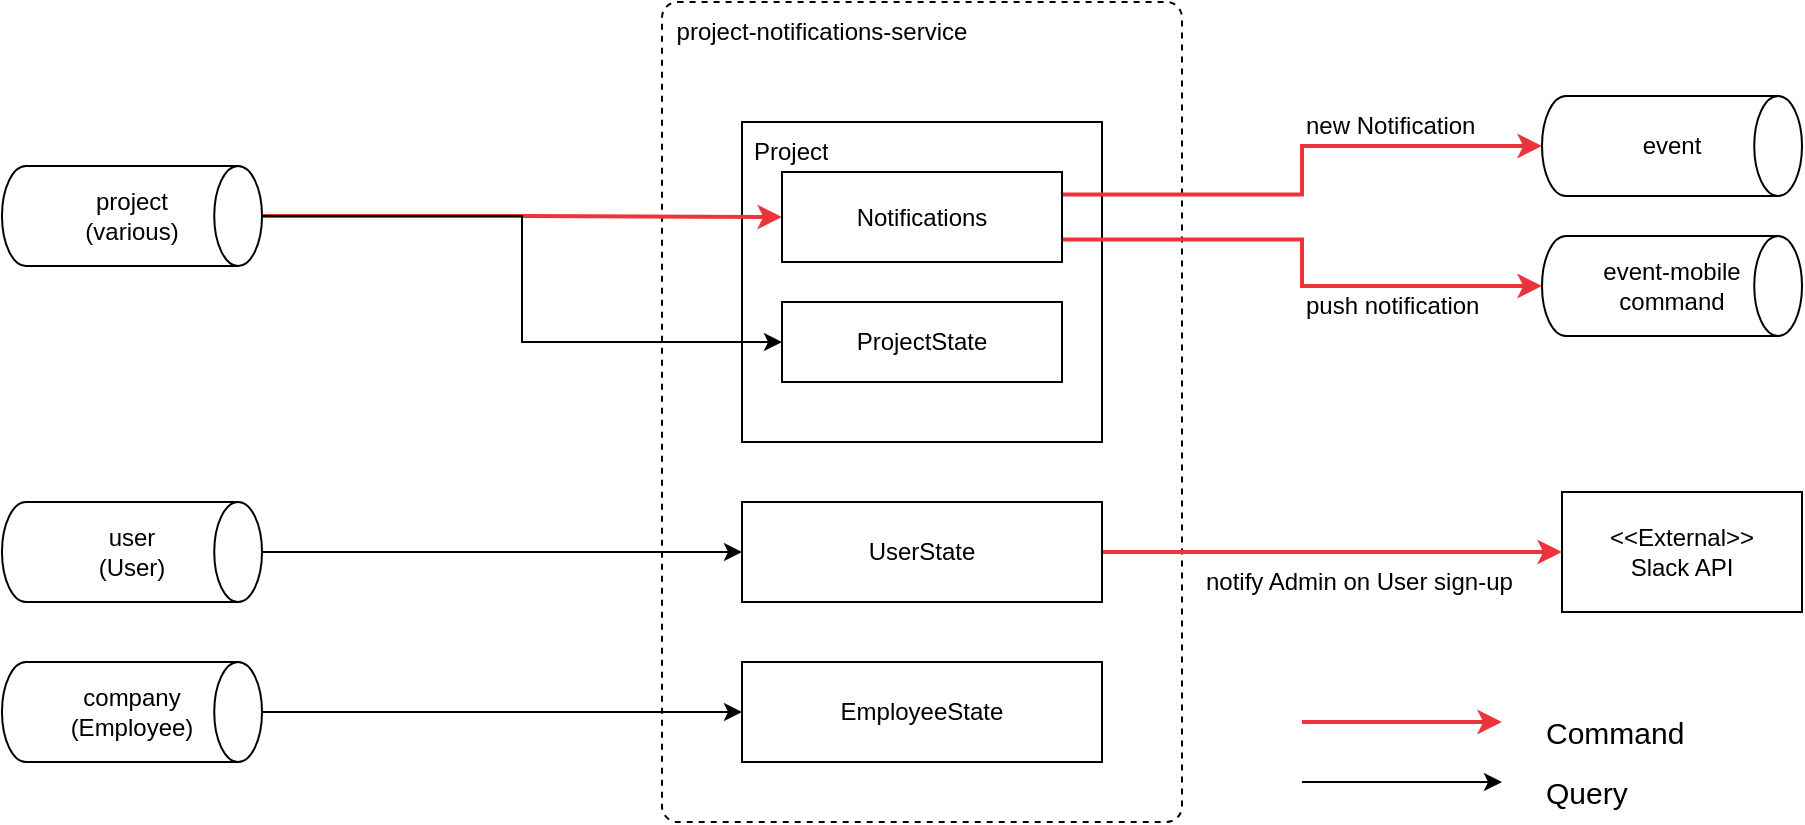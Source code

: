 <mxfile version="21.6.2" type="device">
  <diagram id="UPw__8rDb3Ic0QQtVixC" name="Page-1">
    <mxGraphModel dx="1647" dy="930" grid="1" gridSize="10" guides="1" tooltips="1" connect="1" arrows="1" fold="1" page="1" pageScale="1" pageWidth="850" pageHeight="1100" math="0" shadow="0">
      <root>
        <mxCell id="0" />
        <mxCell id="1" parent="0" />
        <mxCell id="XeY2YQRqrP0rmwsMtUYX-1" value="" style="rounded=1;whiteSpace=wrap;html=1;arcSize=3;dashed=1;" parent="1" vertex="1">
          <mxGeometry x="440" y="200" width="260" height="410" as="geometry" />
        </mxCell>
        <mxCell id="XeY2YQRqrP0rmwsMtUYX-2" value="" style="rounded=0;whiteSpace=wrap;html=1;strokeWidth=1;" parent="1" vertex="1">
          <mxGeometry x="480" y="260" width="180" height="160" as="geometry" />
        </mxCell>
        <mxCell id="XeY2YQRqrP0rmwsMtUYX-4" value="project-notifications-service" style="text;html=1;strokeColor=none;fillColor=none;align=center;verticalAlign=middle;whiteSpace=wrap;rounded=0;" parent="1" vertex="1">
          <mxGeometry x="440" y="200" width="160" height="30" as="geometry" />
        </mxCell>
        <mxCell id="XeY2YQRqrP0rmwsMtUYX-8" value="event" style="strokeWidth=1;html=1;shape=mxgraph.flowchart.direct_data;whiteSpace=wrap;" parent="1" vertex="1">
          <mxGeometry x="880" y="247" width="130" height="50" as="geometry" />
        </mxCell>
        <mxCell id="XeY2YQRqrP0rmwsMtUYX-55" style="edgeStyle=orthogonalEdgeStyle;rounded=0;orthogonalLoop=1;jettySize=auto;html=1;entryX=0;entryY=0.5;entryDx=0;entryDy=0;strokeColor=#ed333b;strokeWidth=2;fontSize=15;" parent="1" source="XeY2YQRqrP0rmwsMtUYX-10" target="XeY2YQRqrP0rmwsMtUYX-15" edge="1">
          <mxGeometry relative="1" as="geometry" />
        </mxCell>
        <mxCell id="XeY2YQRqrP0rmwsMtUYX-10" value="&lt;div&gt;project&lt;/div&gt;&lt;div&gt;(various)&lt;br&gt;&lt;/div&gt;" style="strokeWidth=1;html=1;shape=mxgraph.flowchart.direct_data;whiteSpace=wrap;" parent="1" vertex="1">
          <mxGeometry x="110" y="282" width="130" height="50" as="geometry" />
        </mxCell>
        <mxCell id="XeY2YQRqrP0rmwsMtUYX-12" value="Project" style="text;strokeColor=none;fillColor=none;align=left;verticalAlign=middle;spacingLeft=4;spacingRight=4;overflow=hidden;points=[[0,0.5],[1,0.5]];portConstraint=eastwest;rotatable=0;whiteSpace=wrap;html=1;strokeWidth=2;" parent="1" vertex="1">
          <mxGeometry x="480" y="260" width="85" height="30" as="geometry" />
        </mxCell>
        <mxCell id="XeY2YQRqrP0rmwsMtUYX-23" style="edgeStyle=orthogonalEdgeStyle;rounded=0;orthogonalLoop=1;jettySize=auto;html=1;entryX=0;entryY=0.5;entryDx=0;entryDy=0;entryPerimeter=0;fontSize=20;exitX=1;exitY=0.25;exitDx=0;exitDy=0;strokeColor=#ed333b;strokeWidth=2;" parent="1" source="XeY2YQRqrP0rmwsMtUYX-15" target="XeY2YQRqrP0rmwsMtUYX-8" edge="1">
          <mxGeometry relative="1" as="geometry">
            <mxPoint x="640" y="305" as="sourcePoint" />
          </mxGeometry>
        </mxCell>
        <mxCell id="PwNMmbPtDXsZHilvekVR-4" style="edgeStyle=orthogonalEdgeStyle;rounded=0;orthogonalLoop=1;jettySize=auto;html=1;exitX=1;exitY=0.75;exitDx=0;exitDy=0;entryX=0;entryY=0.5;entryDx=0;entryDy=0;entryPerimeter=0;strokeColor=#ed333b;strokeWidth=2;" parent="1" source="XeY2YQRqrP0rmwsMtUYX-15" target="PwNMmbPtDXsZHilvekVR-3" edge="1">
          <mxGeometry relative="1" as="geometry" />
        </mxCell>
        <mxCell id="XeY2YQRqrP0rmwsMtUYX-15" value="Notifications" style="rounded=0;whiteSpace=wrap;html=1;strokeWidth=1;" parent="1" vertex="1">
          <mxGeometry x="500" y="285" width="140" height="45" as="geometry" />
        </mxCell>
        <mxCell id="1sXCX0SKia1eX1p2T-AG-2" style="edgeStyle=orthogonalEdgeStyle;rounded=0;orthogonalLoop=1;jettySize=auto;html=1;entryX=0;entryY=0.5;entryDx=0;entryDy=0;strokeWidth=2;strokeColor=#ed333b;" edge="1" parent="1" source="XeY2YQRqrP0rmwsMtUYX-16" target="1sXCX0SKia1eX1p2T-AG-1">
          <mxGeometry relative="1" as="geometry" />
        </mxCell>
        <mxCell id="XeY2YQRqrP0rmwsMtUYX-16" value="UserState" style="rounded=0;whiteSpace=wrap;html=1;strokeWidth=1;" parent="1" vertex="1">
          <mxGeometry x="480" y="450" width="180" height="50" as="geometry" />
        </mxCell>
        <mxCell id="XeY2YQRqrP0rmwsMtUYX-17" value="EmployeeState" style="rounded=0;whiteSpace=wrap;html=1;strokeWidth=1;" parent="1" vertex="1">
          <mxGeometry x="480" y="530" width="180" height="50" as="geometry" />
        </mxCell>
        <mxCell id="XeY2YQRqrP0rmwsMtUYX-28" value="ProjectState" style="rounded=0;whiteSpace=wrap;html=1;strokeWidth=1;" parent="1" vertex="1">
          <mxGeometry x="500" y="350" width="140" height="40" as="geometry" />
        </mxCell>
        <mxCell id="XeY2YQRqrP0rmwsMtUYX-34" style="edgeStyle=orthogonalEdgeStyle;rounded=0;orthogonalLoop=1;jettySize=auto;html=1;fontSize=20;" parent="1" source="XeY2YQRqrP0rmwsMtUYX-33" target="XeY2YQRqrP0rmwsMtUYX-16" edge="1">
          <mxGeometry relative="1" as="geometry" />
        </mxCell>
        <mxCell id="XeY2YQRqrP0rmwsMtUYX-33" value="&lt;div&gt;user&lt;/div&gt;&lt;div&gt;(User)&lt;br&gt;&lt;/div&gt;" style="strokeWidth=1;html=1;shape=mxgraph.flowchart.direct_data;whiteSpace=wrap;" parent="1" vertex="1">
          <mxGeometry x="110" y="450" width="130" height="50" as="geometry" />
        </mxCell>
        <mxCell id="XeY2YQRqrP0rmwsMtUYX-36" style="edgeStyle=orthogonalEdgeStyle;rounded=0;orthogonalLoop=1;jettySize=auto;html=1;entryX=0;entryY=0.5;entryDx=0;entryDy=0;fontSize=20;" parent="1" source="XeY2YQRqrP0rmwsMtUYX-35" target="XeY2YQRqrP0rmwsMtUYX-17" edge="1">
          <mxGeometry relative="1" as="geometry" />
        </mxCell>
        <mxCell id="XeY2YQRqrP0rmwsMtUYX-35" value="&lt;div&gt;company&lt;/div&gt;&lt;div&gt;(Employee)&lt;br&gt;&lt;/div&gt;" style="strokeWidth=1;html=1;shape=mxgraph.flowchart.direct_data;whiteSpace=wrap;" parent="1" vertex="1">
          <mxGeometry x="110" y="530" width="130" height="50" as="geometry" />
        </mxCell>
        <mxCell id="XeY2YQRqrP0rmwsMtUYX-47" value="" style="endArrow=classic;html=1;rounded=0;strokeColor=#000000;strokeWidth=1;fontSize=20;" parent="1" edge="1">
          <mxGeometry width="50" height="50" relative="1" as="geometry">
            <mxPoint x="760" y="590" as="sourcePoint" />
            <mxPoint x="860" y="590" as="targetPoint" />
          </mxGeometry>
        </mxCell>
        <mxCell id="XeY2YQRqrP0rmwsMtUYX-48" value="" style="endArrow=classic;html=1;rounded=0;strokeColor=#ed333b;strokeWidth=2;fontSize=20;" parent="1" edge="1">
          <mxGeometry width="50" height="50" relative="1" as="geometry">
            <mxPoint x="760" y="560" as="sourcePoint" />
            <mxPoint x="860" y="560" as="targetPoint" />
          </mxGeometry>
        </mxCell>
        <mxCell id="XeY2YQRqrP0rmwsMtUYX-49" value="Query" style="text;html=1;strokeColor=none;fillColor=none;align=left;verticalAlign=middle;whiteSpace=wrap;rounded=0;strokeWidth=1;fontSize=15;" parent="1" vertex="1">
          <mxGeometry x="880" y="580" width="130" height="30" as="geometry" />
        </mxCell>
        <mxCell id="XeY2YQRqrP0rmwsMtUYX-50" value="Command" style="text;html=1;strokeColor=none;fillColor=none;align=left;verticalAlign=middle;whiteSpace=wrap;rounded=0;strokeWidth=1;fontSize=15;" parent="1" vertex="1">
          <mxGeometry x="880" y="550" width="130" height="30" as="geometry" />
        </mxCell>
        <mxCell id="PwNMmbPtDXsZHilvekVR-2" value="" style="endArrow=classic;html=1;rounded=0;strokeColor=#000000;strokeWidth=1;fontSize=20;exitX=1;exitY=0.5;exitDx=0;exitDy=0;exitPerimeter=0;entryX=0;entryY=0.5;entryDx=0;entryDy=0;edgeStyle=orthogonalEdgeStyle;" parent="1" source="XeY2YQRqrP0rmwsMtUYX-10" target="XeY2YQRqrP0rmwsMtUYX-28" edge="1">
          <mxGeometry width="50" height="50" relative="1" as="geometry">
            <mxPoint x="250" y="410" as="sourcePoint" />
            <mxPoint x="350" y="410" as="targetPoint" />
          </mxGeometry>
        </mxCell>
        <mxCell id="PwNMmbPtDXsZHilvekVR-3" value="&lt;div&gt;event-mobile&lt;/div&gt;&lt;div&gt;command&lt;/div&gt;" style="strokeWidth=1;html=1;shape=mxgraph.flowchart.direct_data;whiteSpace=wrap;" parent="1" vertex="1">
          <mxGeometry x="880" y="317" width="130" height="50" as="geometry" />
        </mxCell>
        <mxCell id="PwNMmbPtDXsZHilvekVR-5" value="&lt;div align=&quot;left&quot;&gt;new Notification&lt;/div&gt;" style="text;html=1;strokeColor=none;fillColor=none;align=left;verticalAlign=middle;whiteSpace=wrap;rounded=0;" parent="1" vertex="1">
          <mxGeometry x="760" y="247" width="130" height="30" as="geometry" />
        </mxCell>
        <mxCell id="PwNMmbPtDXsZHilvekVR-6" value="&lt;div align=&quot;left&quot;&gt;push notification&lt;/div&gt;" style="text;html=1;strokeColor=none;fillColor=none;align=left;verticalAlign=middle;whiteSpace=wrap;rounded=0;" parent="1" vertex="1">
          <mxGeometry x="760" y="337" width="130" height="30" as="geometry" />
        </mxCell>
        <mxCell id="1sXCX0SKia1eX1p2T-AG-1" value="&lt;div&gt;&amp;lt;&amp;lt;External&amp;gt;&amp;gt;&lt;/div&gt;&lt;div&gt;Slack API&lt;br&gt;&lt;/div&gt;" style="rounded=0;whiteSpace=wrap;html=1;" vertex="1" parent="1">
          <mxGeometry x="890" y="445" width="120" height="60" as="geometry" />
        </mxCell>
        <mxCell id="1sXCX0SKia1eX1p2T-AG-3" value="notify Admin on User sign-up" style="text;html=1;strokeColor=none;fillColor=none;align=left;verticalAlign=middle;whiteSpace=wrap;rounded=0;" vertex="1" parent="1">
          <mxGeometry x="710" y="475" width="160" height="30" as="geometry" />
        </mxCell>
      </root>
    </mxGraphModel>
  </diagram>
</mxfile>
